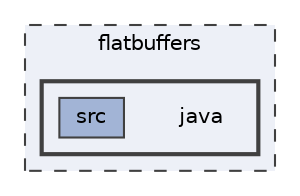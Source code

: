 digraph "flatbuffers/java"
{
 // LATEX_PDF_SIZE
  bgcolor="transparent";
  edge [fontname=Helvetica,fontsize=10,labelfontname=Helvetica,labelfontsize=10];
  node [fontname=Helvetica,fontsize=10,shape=box,height=0.2,width=0.4];
  compound=true
  subgraph clusterdir_aab3332a77760f74556dcb4aee61b405 {
    graph [ bgcolor="#edf0f7", pencolor="grey25", label="flatbuffers", fontname=Helvetica,fontsize=10 style="filled,dashed", URL="dir_aab3332a77760f74556dcb4aee61b405.html",tooltip=""]
  subgraph clusterdir_8afc859fd7a50e245ad0b76b5eda3af5 {
    graph [ bgcolor="#edf0f7", pencolor="grey25", label="", fontname=Helvetica,fontsize=10 style="filled,bold", URL="dir_8afc859fd7a50e245ad0b76b5eda3af5.html",tooltip=""]
    dir_8afc859fd7a50e245ad0b76b5eda3af5 [shape=plaintext, label="java"];
  dir_20f1d1311b2d432603fe7ef1d697c408 [label="src", fillcolor="#a2b4d6", color="grey25", style="filled", URL="dir_20f1d1311b2d432603fe7ef1d697c408.html",tooltip=""];
  }
  }
}
